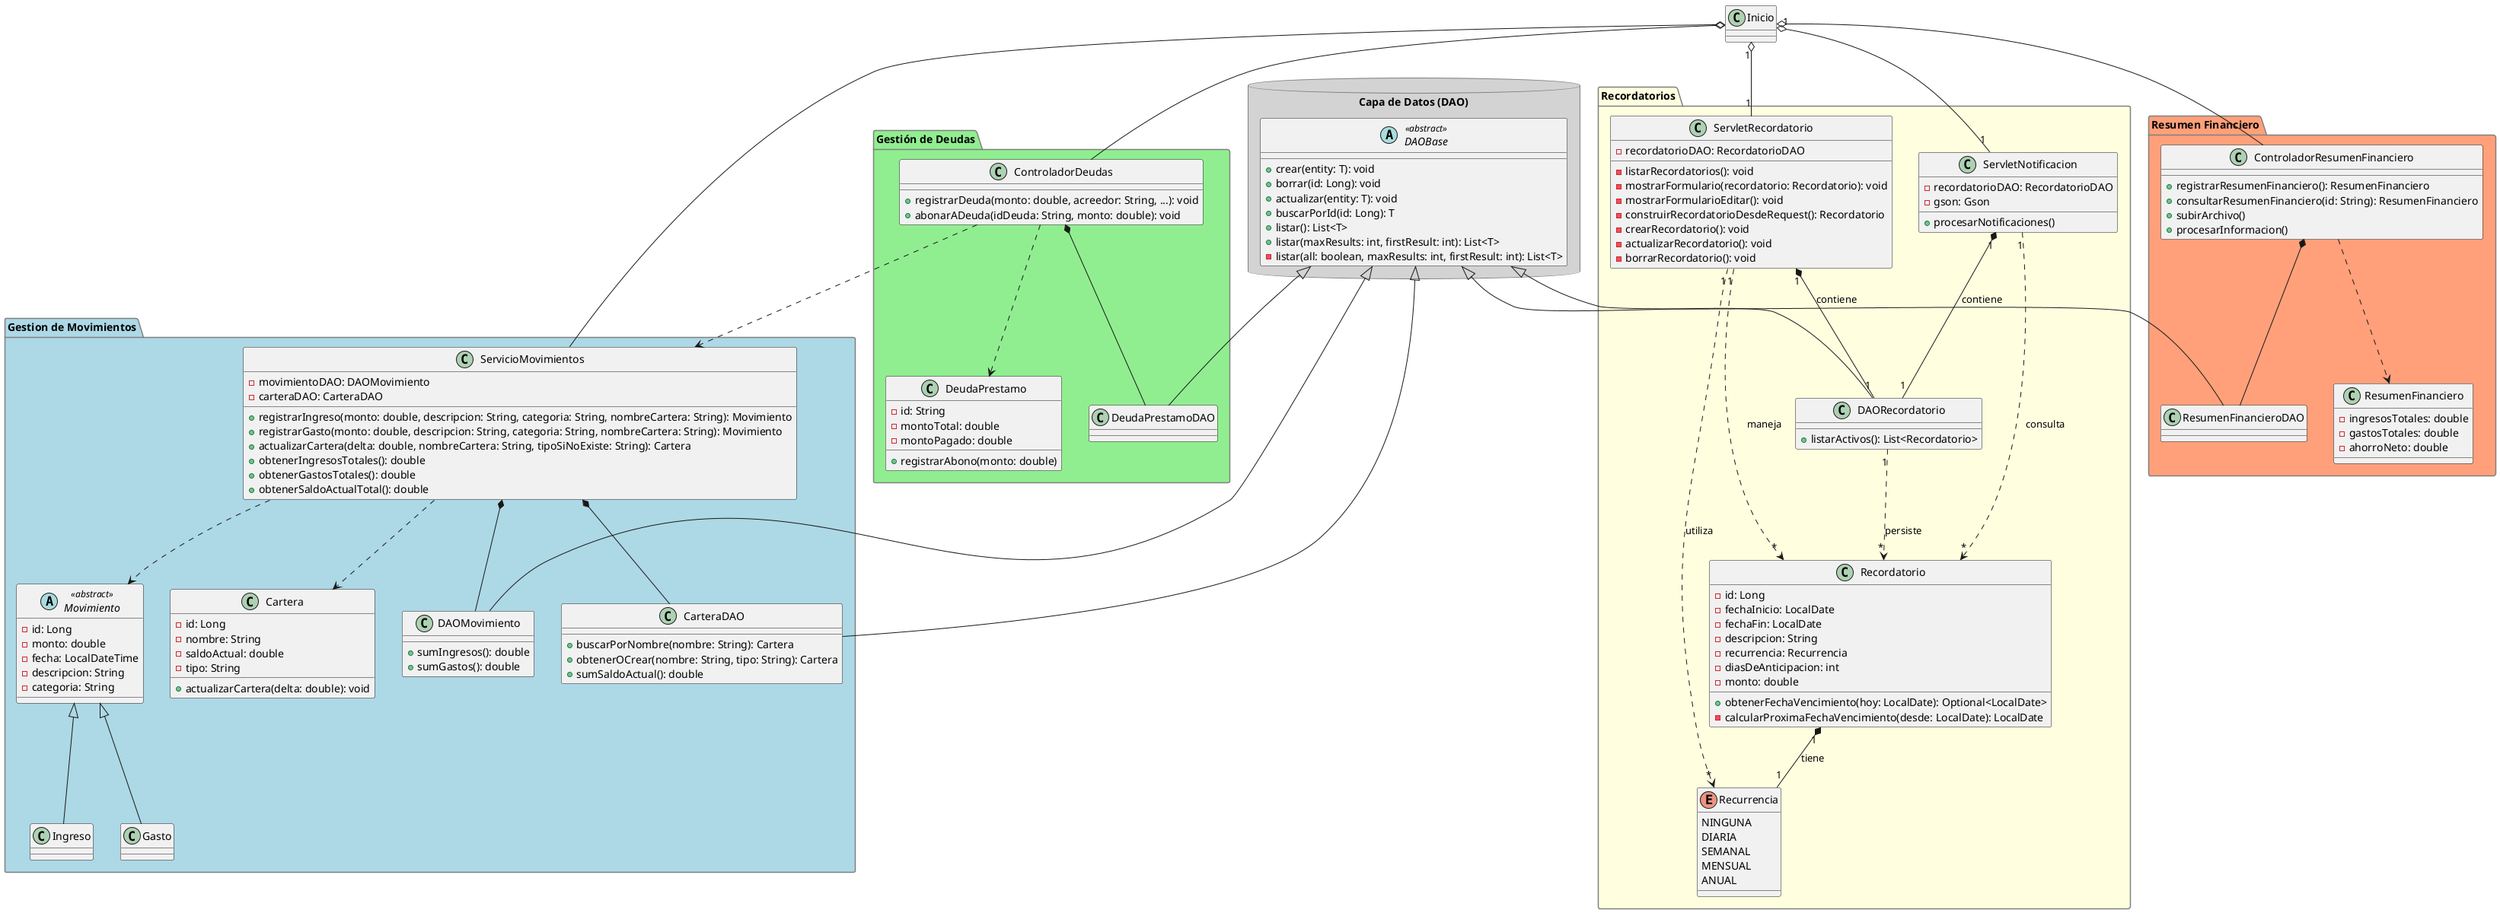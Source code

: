@startuml

' --- Configuración Visual ---
skinparam package {
  BackgroundColor LightGray
  BorderColor Gray
}

' --- Capa de Acceso a Datos (Base) ---
package "Capa de Datos (DAO)" <<Database>> {
  abstract class DAOBase <<abstract>> {
    + crear(entity: T): void
    + borrar(id: Long): void
    + actualizar(entity: T): void
    + buscarPorId(id: Long): T
    + listar(): List<T>
    + listar(maxResults: int, firstResult: int): List<T>
    - listar(all: boolean, maxResults: int, firstResult: int): List<T>
  }
}

' --- Módulo Principal de la Aplicación ---
class Inicio

' --- Modulo de Movimientos ---
package "Gestion de Movimientos" #LightBlue {
  class ServicioMovimientos {
    - movimientoDAO: DAOMovimiento
    - carteraDAO: CarteraDAO
    + registrarIngreso(monto: double, descripcion: String, categoria: String, nombreCartera: String): Movimiento
    + registrarGasto(monto: double, descripcion: String, categoria: String, nombreCartera: String): Movimiento
    + actualizarCartera(delta: double, nombreCartera: String, tipoSiNoExiste: String): Cartera
    + obtenerIngresosTotales(): double
    + obtenerGastosTotales(): double
    + obtenerSaldoActualTotal(): double
  }

  abstract class Movimiento <<abstract>> {
    - id: Long
    - monto: double
    - fecha: LocalDateTime
    - descripcion: String
    - categoria: String
  }

  class Ingreso
  class Gasto

  class Cartera {
    - id: Long
    - nombre: String
    - saldoActual: double
    - tipo: String
    + actualizarCartera(delta: double): void
  }

  class DAOMovimiento {
    + sumIngresos(): double
    + sumGastos(): double
  }

  class CarteraDAO {
    + buscarPorNombre(nombre: String): Cartera
    + obtenerOCrear(nombre: String, tipo: String): Cartera
    + sumSaldoActual(): double
  }
}
' --- Módulo de Deudas ---
package "Gestión de Deudas" #LightGreen {
  class ControladorDeudas {
    + registrarDeuda(monto: double, acreedor: String, ...): void
    + abonarADeuda(idDeuda: String, monto: double): void
  }

  class DeudaPrestamo {
    - id: String
    - montoTotal: double
    - montoPagado: double
    + registrarAbono(monto: double)
  }

  ' DAO del módulo
  class DeudaPrestamoDAO
}

' --- Módulo de Recordatorios ---
package "Recordatorios" #LightYellow {
  class ServletRecordatorio  {
    - recordatorioDAO: RecordatorioDAO
    - listarRecordatorios(): void
    - mostrarFormulario(recordatorio: Recordatorio): void
    - mostrarFormularioEditar(): void
    - construirRecordatorioDesdeRequest(): Recordatorio
    - crearRecordatorio(): void
    - actualizarRecordatorio(): void
    - borrarRecordatorio(): void
  }

  class ServletNotificacion  {
    - recordatorioDAO: RecordatorioDAO
    - gson: Gson
    + procesarNotificaciones()
  }

  class Recordatorio {
    - id: Long
    - fechaInicio: LocalDate
    - fechaFin: LocalDate
    - descripcion: String
    - recurrencia: Recurrencia
    - diasDeAnticipacion: int
    - monto: double
    + obtenerFechaVencimiento(hoy: LocalDate): Optional<LocalDate>
    - calcularProximaFechaVencimiento(desde: LocalDate): LocalDate
  }

  enum Recurrencia {
    NINGUNA
    DIARIA
    SEMANAL
    MENSUAL
    ANUAL
  }

  class DAORecordatorio {
    + listarActivos(): List<Recordatorio>
  }
}

' --- Módulo de Resumen ---
package "Resumen Financiero" #LightSalmon {
  class ControladorResumenFinanciero {
    + registrarResumenFinanciero(): ResumenFinanciero
    + consultarResumenFinanciero(id: String): ResumenFinanciero
    + subirArchivo()
    + procesarInformacion()
  }

  class ResumenFinanciero {
    - ingresosTotales: double
    - gastosTotales: double
    - ahorroNeto: double
  }

  ' DAO del módulo
  class ResumenFinancieroDAO
}


' ===================================
'      DEFINICIÓN DE RELACIONES
' ===================================

' --- Relaciones del Nivel Superior (Inicio -> Controladores) ---
Inicio o-- ServicioMovimientos
Inicio o-- ControladorDeudas
Inicio "1" o-- "1" ServletRecordatorio
Inicio "1" o-- "1" ServletNotificacion
Inicio o-- ControladorResumenFinanciero


' --- Relaciones dentro del paquete de Movimientos ---
ServicioMovimientos ..> Movimiento
ServicioMovimientos ..> Cartera
ServicioMovimientos *-- DAOMovimiento
ServicioMovimientos *-- CarteraDAO
Movimiento <|-- Ingreso
Movimiento <|-- Gasto


' --- Relaciones dentro del paquete de Deudas ---
ControladorDeudas ..> DeudaPrestamo
ControladorDeudas *-- DeudaPrestamoDAO


' --- Relaciones dentro del paquete de Recordatorios ---
ServletRecordatorio "1" *-- "1" DAORecordatorio : contiene
ServletRecordatorio "1" ..> "*" Recordatorio : maneja
ServletRecordatorio "1" ..> "*" Recurrencia : utiliza
ServletNotificacion "1" *-- "1" DAORecordatorio : contiene
ServletNotificacion "1" ..> "*" Recordatorio : consulta
Recordatorio "1" *-- "1" Recurrencia : tiene
DAORecordatorio "1" ..> "*" Recordatorio : persiste
ControladorResumenFinanciero ..> ResumenFinanciero
ControladorResumenFinanciero *-- ResumenFinancieroDAO


' --- Relaciones ENTRE paquetes (Colaboraciones) ---
' Pagar una deuda usa el servicio de movimientos para registrar el gasto
ControladorDeudas ..> ServicioMovimientos


' --- Herencia de la Capa de Datos (DAO) ---
DAOBase <|-- DAORecordatorio
DAOBase <|-- DAOMovimiento
DAOBase <|-- CarteraDAO
DAOBase <|-- DeudaPrestamoDAO
DAOBase <|-- ResumenFinancieroDAO

@enduml

